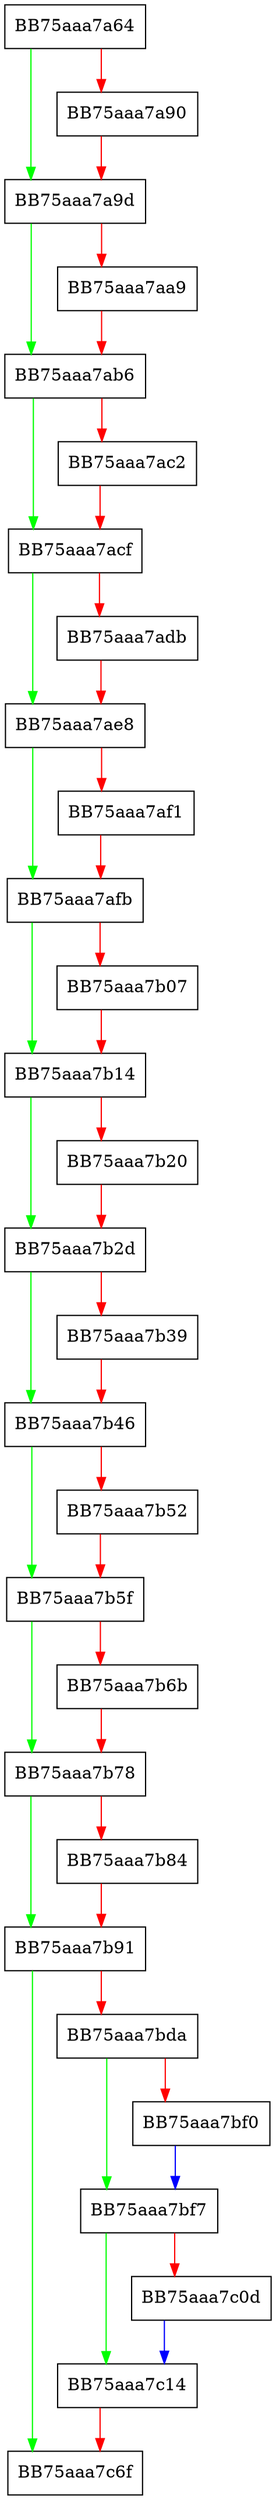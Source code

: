 digraph siga_reset {
  node [shape="box"];
  graph [splines=ortho];
  BB75aaa7a64 -> BB75aaa7a9d [color="green"];
  BB75aaa7a64 -> BB75aaa7a90 [color="red"];
  BB75aaa7a90 -> BB75aaa7a9d [color="red"];
  BB75aaa7a9d -> BB75aaa7ab6 [color="green"];
  BB75aaa7a9d -> BB75aaa7aa9 [color="red"];
  BB75aaa7aa9 -> BB75aaa7ab6 [color="red"];
  BB75aaa7ab6 -> BB75aaa7acf [color="green"];
  BB75aaa7ab6 -> BB75aaa7ac2 [color="red"];
  BB75aaa7ac2 -> BB75aaa7acf [color="red"];
  BB75aaa7acf -> BB75aaa7ae8 [color="green"];
  BB75aaa7acf -> BB75aaa7adb [color="red"];
  BB75aaa7adb -> BB75aaa7ae8 [color="red"];
  BB75aaa7ae8 -> BB75aaa7afb [color="green"];
  BB75aaa7ae8 -> BB75aaa7af1 [color="red"];
  BB75aaa7af1 -> BB75aaa7afb [color="red"];
  BB75aaa7afb -> BB75aaa7b14 [color="green"];
  BB75aaa7afb -> BB75aaa7b07 [color="red"];
  BB75aaa7b07 -> BB75aaa7b14 [color="red"];
  BB75aaa7b14 -> BB75aaa7b2d [color="green"];
  BB75aaa7b14 -> BB75aaa7b20 [color="red"];
  BB75aaa7b20 -> BB75aaa7b2d [color="red"];
  BB75aaa7b2d -> BB75aaa7b46 [color="green"];
  BB75aaa7b2d -> BB75aaa7b39 [color="red"];
  BB75aaa7b39 -> BB75aaa7b46 [color="red"];
  BB75aaa7b46 -> BB75aaa7b5f [color="green"];
  BB75aaa7b46 -> BB75aaa7b52 [color="red"];
  BB75aaa7b52 -> BB75aaa7b5f [color="red"];
  BB75aaa7b5f -> BB75aaa7b78 [color="green"];
  BB75aaa7b5f -> BB75aaa7b6b [color="red"];
  BB75aaa7b6b -> BB75aaa7b78 [color="red"];
  BB75aaa7b78 -> BB75aaa7b91 [color="green"];
  BB75aaa7b78 -> BB75aaa7b84 [color="red"];
  BB75aaa7b84 -> BB75aaa7b91 [color="red"];
  BB75aaa7b91 -> BB75aaa7c6f [color="green"];
  BB75aaa7b91 -> BB75aaa7bda [color="red"];
  BB75aaa7bda -> BB75aaa7bf7 [color="green"];
  BB75aaa7bda -> BB75aaa7bf0 [color="red"];
  BB75aaa7bf0 -> BB75aaa7bf7 [color="blue"];
  BB75aaa7bf7 -> BB75aaa7c14 [color="green"];
  BB75aaa7bf7 -> BB75aaa7c0d [color="red"];
  BB75aaa7c0d -> BB75aaa7c14 [color="blue"];
  BB75aaa7c14 -> BB75aaa7c6f [color="red"];
}